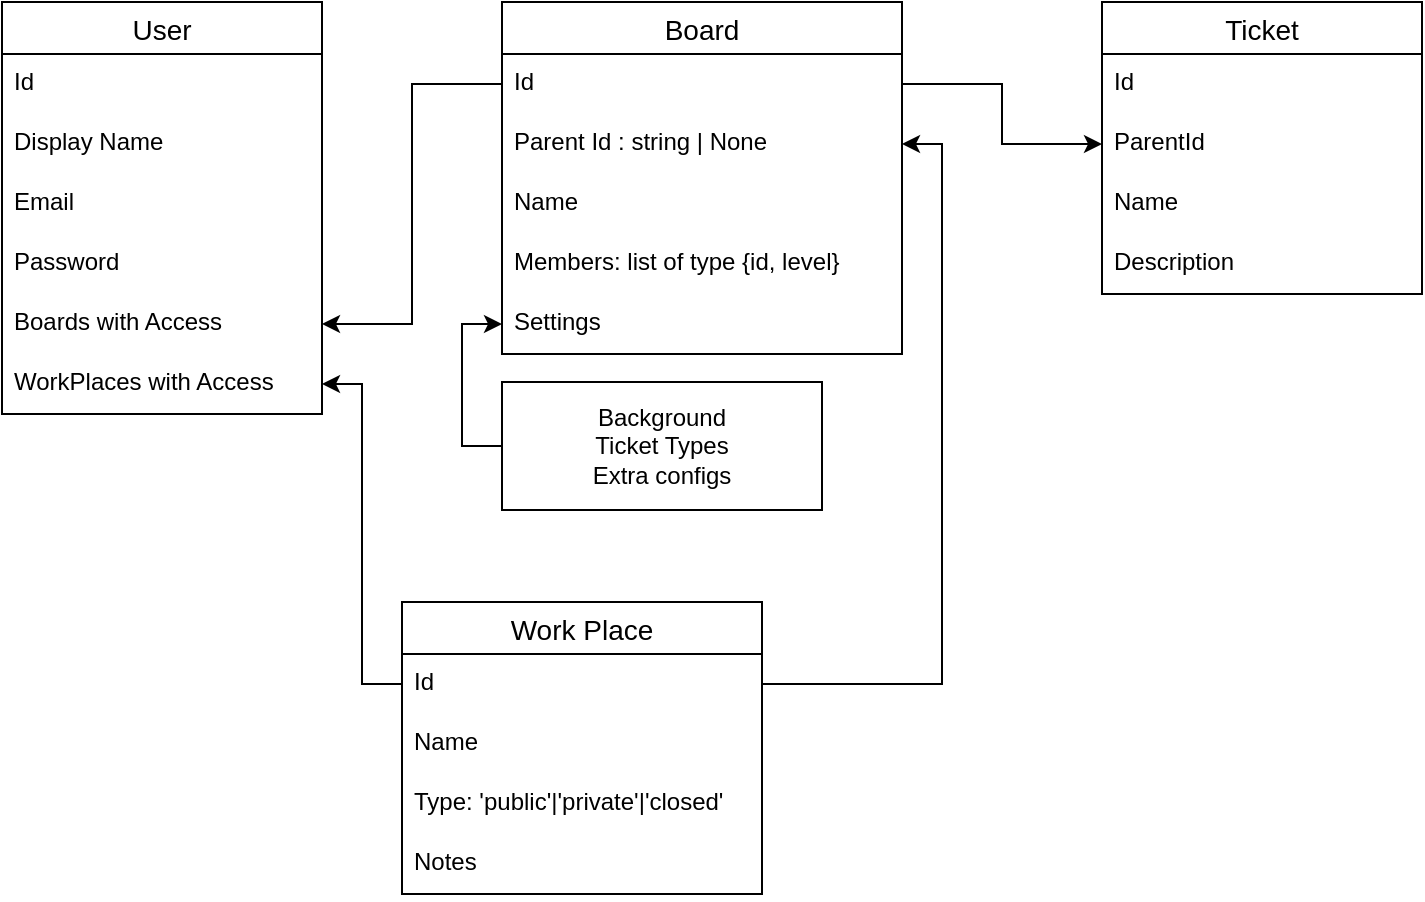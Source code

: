 <mxfile version="24.7.12">
  <diagram name="Сторінка-1" id="naHj-QnuDdYOM-ig8b9a">
    <mxGraphModel dx="1185" dy="627" grid="1" gridSize="10" guides="1" tooltips="1" connect="1" arrows="1" fold="1" page="1" pageScale="1" pageWidth="827" pageHeight="1169" background="none" math="0" shadow="0">
      <root>
        <mxCell id="0" />
        <mxCell id="1" parent="0" />
        <mxCell id="Ql-I2_LMqkR5jl7j12gT-2" value="User" style="swimlane;fontStyle=0;childLayout=stackLayout;horizontal=1;startSize=26;horizontalStack=0;resizeParent=1;resizeParentMax=0;resizeLast=0;collapsible=1;marginBottom=0;align=center;fontSize=14;" parent="1" vertex="1">
          <mxGeometry x="60" y="30" width="160" height="206" as="geometry" />
        </mxCell>
        <mxCell id="Ql-I2_LMqkR5jl7j12gT-6" value="Id" style="text;strokeColor=none;fillColor=none;spacingLeft=4;spacingRight=4;overflow=hidden;rotatable=0;points=[[0,0.5],[1,0.5]];portConstraint=eastwest;fontSize=12;whiteSpace=wrap;html=1;" parent="Ql-I2_LMqkR5jl7j12gT-2" vertex="1">
          <mxGeometry y="26" width="160" height="30" as="geometry" />
        </mxCell>
        <mxCell id="Ql-I2_LMqkR5jl7j12gT-3" value="Display Name" style="text;strokeColor=none;fillColor=none;spacingLeft=4;spacingRight=4;overflow=hidden;rotatable=0;points=[[0,0.5],[1,0.5]];portConstraint=eastwest;fontSize=12;whiteSpace=wrap;html=1;" parent="Ql-I2_LMqkR5jl7j12gT-2" vertex="1">
          <mxGeometry y="56" width="160" height="30" as="geometry" />
        </mxCell>
        <mxCell id="Ql-I2_LMqkR5jl7j12gT-4" value="Email" style="text;strokeColor=none;fillColor=none;spacingLeft=4;spacingRight=4;overflow=hidden;rotatable=0;points=[[0,0.5],[1,0.5]];portConstraint=eastwest;fontSize=12;whiteSpace=wrap;html=1;" parent="Ql-I2_LMqkR5jl7j12gT-2" vertex="1">
          <mxGeometry y="86" width="160" height="30" as="geometry" />
        </mxCell>
        <mxCell id="Ql-I2_LMqkR5jl7j12gT-5" value="Password" style="text;strokeColor=none;fillColor=none;spacingLeft=4;spacingRight=4;overflow=hidden;rotatable=0;points=[[0,0.5],[1,0.5]];portConstraint=eastwest;fontSize=12;whiteSpace=wrap;html=1;" parent="Ql-I2_LMqkR5jl7j12gT-2" vertex="1">
          <mxGeometry y="116" width="160" height="30" as="geometry" />
        </mxCell>
        <mxCell id="Ql-I2_LMqkR5jl7j12gT-41" value="Boards with Access" style="text;strokeColor=none;fillColor=none;spacingLeft=4;spacingRight=4;overflow=hidden;rotatable=0;points=[[0,0.5],[1,0.5]];portConstraint=eastwest;fontSize=12;whiteSpace=wrap;html=1;" parent="Ql-I2_LMqkR5jl7j12gT-2" vertex="1">
          <mxGeometry y="146" width="160" height="30" as="geometry" />
        </mxCell>
        <mxCell id="Ql-I2_LMqkR5jl7j12gT-42" value="WorkPlaces with Access" style="text;strokeColor=none;fillColor=none;spacingLeft=4;spacingRight=4;overflow=hidden;rotatable=0;points=[[0,0.5],[1,0.5]];portConstraint=eastwest;fontSize=12;whiteSpace=wrap;html=1;" parent="Ql-I2_LMqkR5jl7j12gT-2" vertex="1">
          <mxGeometry y="176" width="160" height="30" as="geometry" />
        </mxCell>
        <mxCell id="Ql-I2_LMqkR5jl7j12gT-20" value="Work Place" style="swimlane;fontStyle=0;childLayout=stackLayout;horizontal=1;startSize=26;horizontalStack=0;resizeParent=1;resizeParentMax=0;resizeLast=0;collapsible=1;marginBottom=0;align=center;fontSize=14;" parent="1" vertex="1">
          <mxGeometry x="260" y="330" width="180" height="146" as="geometry" />
        </mxCell>
        <mxCell id="Ql-I2_LMqkR5jl7j12gT-21" value="Id" style="text;strokeColor=none;fillColor=none;spacingLeft=4;spacingRight=4;overflow=hidden;rotatable=0;points=[[0,0.5],[1,0.5]];portConstraint=eastwest;fontSize=12;whiteSpace=wrap;html=1;" parent="Ql-I2_LMqkR5jl7j12gT-20" vertex="1">
          <mxGeometry y="26" width="180" height="30" as="geometry" />
        </mxCell>
        <mxCell id="Ql-I2_LMqkR5jl7j12gT-22" value="Name" style="text;strokeColor=none;fillColor=none;spacingLeft=4;spacingRight=4;overflow=hidden;rotatable=0;points=[[0,0.5],[1,0.5]];portConstraint=eastwest;fontSize=12;whiteSpace=wrap;html=1;" parent="Ql-I2_LMqkR5jl7j12gT-20" vertex="1">
          <mxGeometry y="56" width="180" height="30" as="geometry" />
        </mxCell>
        <mxCell id="aQfSZwbgp6zy8vMOg0oU-4" value="Type: &#39;public&#39;|&#39;private&#39;|&#39;closed&#39;" style="text;strokeColor=none;fillColor=none;spacingLeft=4;spacingRight=4;overflow=hidden;rotatable=0;points=[[0,0.5],[1,0.5]];portConstraint=eastwest;fontSize=12;whiteSpace=wrap;html=1;" vertex="1" parent="Ql-I2_LMqkR5jl7j12gT-20">
          <mxGeometry y="86" width="180" height="30" as="geometry" />
        </mxCell>
        <mxCell id="aQfSZwbgp6zy8vMOg0oU-5" value="Notes" style="text;strokeColor=none;fillColor=none;spacingLeft=4;spacingRight=4;overflow=hidden;rotatable=0;points=[[0,0.5],[1,0.5]];portConstraint=eastwest;fontSize=12;whiteSpace=wrap;html=1;" vertex="1" parent="Ql-I2_LMqkR5jl7j12gT-20">
          <mxGeometry y="116" width="180" height="30" as="geometry" />
        </mxCell>
        <mxCell id="Ql-I2_LMqkR5jl7j12gT-33" value="Board" style="swimlane;fontStyle=0;childLayout=stackLayout;horizontal=1;startSize=26;horizontalStack=0;resizeParent=1;resizeParentMax=0;resizeLast=0;collapsible=1;marginBottom=0;align=center;fontSize=14;" parent="1" vertex="1">
          <mxGeometry x="310" y="30" width="200" height="176" as="geometry" />
        </mxCell>
        <mxCell id="Ql-I2_LMqkR5jl7j12gT-34" value="Id" style="text;strokeColor=none;fillColor=none;spacingLeft=4;spacingRight=4;overflow=hidden;rotatable=0;points=[[0,0.5],[1,0.5]];portConstraint=eastwest;fontSize=12;whiteSpace=wrap;html=1;" parent="Ql-I2_LMqkR5jl7j12gT-33" vertex="1">
          <mxGeometry y="26" width="200" height="30" as="geometry" />
        </mxCell>
        <mxCell id="Ql-I2_LMqkR5jl7j12gT-35" value="Parent Id : string | None" style="text;strokeColor=none;fillColor=none;spacingLeft=4;spacingRight=4;overflow=hidden;rotatable=0;points=[[0,0.5],[1,0.5]];portConstraint=eastwest;fontSize=12;whiteSpace=wrap;html=1;" parent="Ql-I2_LMqkR5jl7j12gT-33" vertex="1">
          <mxGeometry y="56" width="200" height="30" as="geometry" />
        </mxCell>
        <mxCell id="Ql-I2_LMqkR5jl7j12gT-36" value="Name" style="text;strokeColor=none;fillColor=none;spacingLeft=4;spacingRight=4;overflow=hidden;rotatable=0;points=[[0,0.5],[1,0.5]];portConstraint=eastwest;fontSize=12;whiteSpace=wrap;html=1;" parent="Ql-I2_LMqkR5jl7j12gT-33" vertex="1">
          <mxGeometry y="86" width="200" height="30" as="geometry" />
        </mxCell>
        <mxCell id="Ql-I2_LMqkR5jl7j12gT-38" value="Members: list of type {id, level}" style="text;strokeColor=none;fillColor=none;spacingLeft=4;spacingRight=4;overflow=hidden;rotatable=0;points=[[0,0.5],[1,0.5]];portConstraint=eastwest;fontSize=12;whiteSpace=wrap;html=1;" parent="Ql-I2_LMqkR5jl7j12gT-33" vertex="1">
          <mxGeometry y="116" width="200" height="30" as="geometry" />
        </mxCell>
        <mxCell id="Ql-I2_LMqkR5jl7j12gT-50" value="Settings" style="text;strokeColor=none;fillColor=none;spacingLeft=4;spacingRight=4;overflow=hidden;rotatable=0;points=[[0,0.5],[1,0.5]];portConstraint=eastwest;fontSize=12;whiteSpace=wrap;html=1;" parent="Ql-I2_LMqkR5jl7j12gT-33" vertex="1">
          <mxGeometry y="146" width="200" height="30" as="geometry" />
        </mxCell>
        <mxCell id="Ql-I2_LMqkR5jl7j12gT-57" style="edgeStyle=orthogonalEdgeStyle;rounded=0;orthogonalLoop=1;jettySize=auto;html=1;exitX=0;exitY=0.5;exitDx=0;exitDy=0;entryX=0;entryY=0.5;entryDx=0;entryDy=0;" parent="1" source="Ql-I2_LMqkR5jl7j12gT-39" target="Ql-I2_LMqkR5jl7j12gT-50" edge="1">
          <mxGeometry relative="1" as="geometry" />
        </mxCell>
        <mxCell id="Ql-I2_LMqkR5jl7j12gT-39" value="Background&lt;div&gt;Ticket Types&lt;/div&gt;&lt;div&gt;Extra configs&lt;/div&gt;" style="whiteSpace=wrap;html=1;align=center;" parent="1" vertex="1">
          <mxGeometry x="310" y="220" width="160" height="64" as="geometry" />
        </mxCell>
        <mxCell id="Ql-I2_LMqkR5jl7j12gT-44" style="edgeStyle=orthogonalEdgeStyle;rounded=0;orthogonalLoop=1;jettySize=auto;html=1;exitX=0;exitY=0.5;exitDx=0;exitDy=0;entryX=1;entryY=0.5;entryDx=0;entryDy=0;" parent="1" source="Ql-I2_LMqkR5jl7j12gT-21" target="Ql-I2_LMqkR5jl7j12gT-42" edge="1">
          <mxGeometry relative="1" as="geometry" />
        </mxCell>
        <mxCell id="Ql-I2_LMqkR5jl7j12gT-45" style="edgeStyle=orthogonalEdgeStyle;rounded=0;orthogonalLoop=1;jettySize=auto;html=1;exitX=0;exitY=0.5;exitDx=0;exitDy=0;entryX=1;entryY=0.5;entryDx=0;entryDy=0;" parent="1" source="Ql-I2_LMqkR5jl7j12gT-34" target="Ql-I2_LMqkR5jl7j12gT-41" edge="1">
          <mxGeometry relative="1" as="geometry" />
        </mxCell>
        <mxCell id="Ql-I2_LMqkR5jl7j12gT-53" value="Ticket" style="swimlane;fontStyle=0;childLayout=stackLayout;horizontal=1;startSize=26;horizontalStack=0;resizeParent=1;resizeParentMax=0;resizeLast=0;collapsible=1;marginBottom=0;align=center;fontSize=14;" parent="1" vertex="1">
          <mxGeometry x="610" y="30" width="160" height="146" as="geometry" />
        </mxCell>
        <mxCell id="Ql-I2_LMqkR5jl7j12gT-54" value="Id" style="text;strokeColor=none;fillColor=none;spacingLeft=4;spacingRight=4;overflow=hidden;rotatable=0;points=[[0,0.5],[1,0.5]];portConstraint=eastwest;fontSize=12;whiteSpace=wrap;html=1;" parent="Ql-I2_LMqkR5jl7j12gT-53" vertex="1">
          <mxGeometry y="26" width="160" height="30" as="geometry" />
        </mxCell>
        <mxCell id="Ql-I2_LMqkR5jl7j12gT-55" value="ParentId" style="text;strokeColor=none;fillColor=none;spacingLeft=4;spacingRight=4;overflow=hidden;rotatable=0;points=[[0,0.5],[1,0.5]];portConstraint=eastwest;fontSize=12;whiteSpace=wrap;html=1;" parent="Ql-I2_LMqkR5jl7j12gT-53" vertex="1">
          <mxGeometry y="56" width="160" height="30" as="geometry" />
        </mxCell>
        <mxCell id="Ql-I2_LMqkR5jl7j12gT-58" value="Name" style="text;strokeColor=none;fillColor=none;spacingLeft=4;spacingRight=4;overflow=hidden;rotatable=0;points=[[0,0.5],[1,0.5]];portConstraint=eastwest;fontSize=12;whiteSpace=wrap;html=1;" parent="Ql-I2_LMqkR5jl7j12gT-53" vertex="1">
          <mxGeometry y="86" width="160" height="30" as="geometry" />
        </mxCell>
        <mxCell id="Ql-I2_LMqkR5jl7j12gT-56" value="Description" style="text;strokeColor=none;fillColor=none;spacingLeft=4;spacingRight=4;overflow=hidden;rotatable=0;points=[[0,0.5],[1,0.5]];portConstraint=eastwest;fontSize=12;whiteSpace=wrap;html=1;" parent="Ql-I2_LMqkR5jl7j12gT-53" vertex="1">
          <mxGeometry y="116" width="160" height="30" as="geometry" />
        </mxCell>
        <mxCell id="Ql-I2_LMqkR5jl7j12gT-61" style="edgeStyle=orthogonalEdgeStyle;rounded=0;orthogonalLoop=1;jettySize=auto;html=1;exitX=1;exitY=0.5;exitDx=0;exitDy=0;entryX=1;entryY=0.5;entryDx=0;entryDy=0;" parent="1" source="Ql-I2_LMqkR5jl7j12gT-21" target="Ql-I2_LMqkR5jl7j12gT-35" edge="1">
          <mxGeometry relative="1" as="geometry" />
        </mxCell>
        <mxCell id="Ql-I2_LMqkR5jl7j12gT-62" style="edgeStyle=orthogonalEdgeStyle;rounded=0;orthogonalLoop=1;jettySize=auto;html=1;exitX=1;exitY=0.5;exitDx=0;exitDy=0;entryX=0;entryY=0.5;entryDx=0;entryDy=0;" parent="1" source="Ql-I2_LMqkR5jl7j12gT-34" target="Ql-I2_LMqkR5jl7j12gT-55" edge="1">
          <mxGeometry relative="1" as="geometry" />
        </mxCell>
      </root>
    </mxGraphModel>
  </diagram>
</mxfile>
